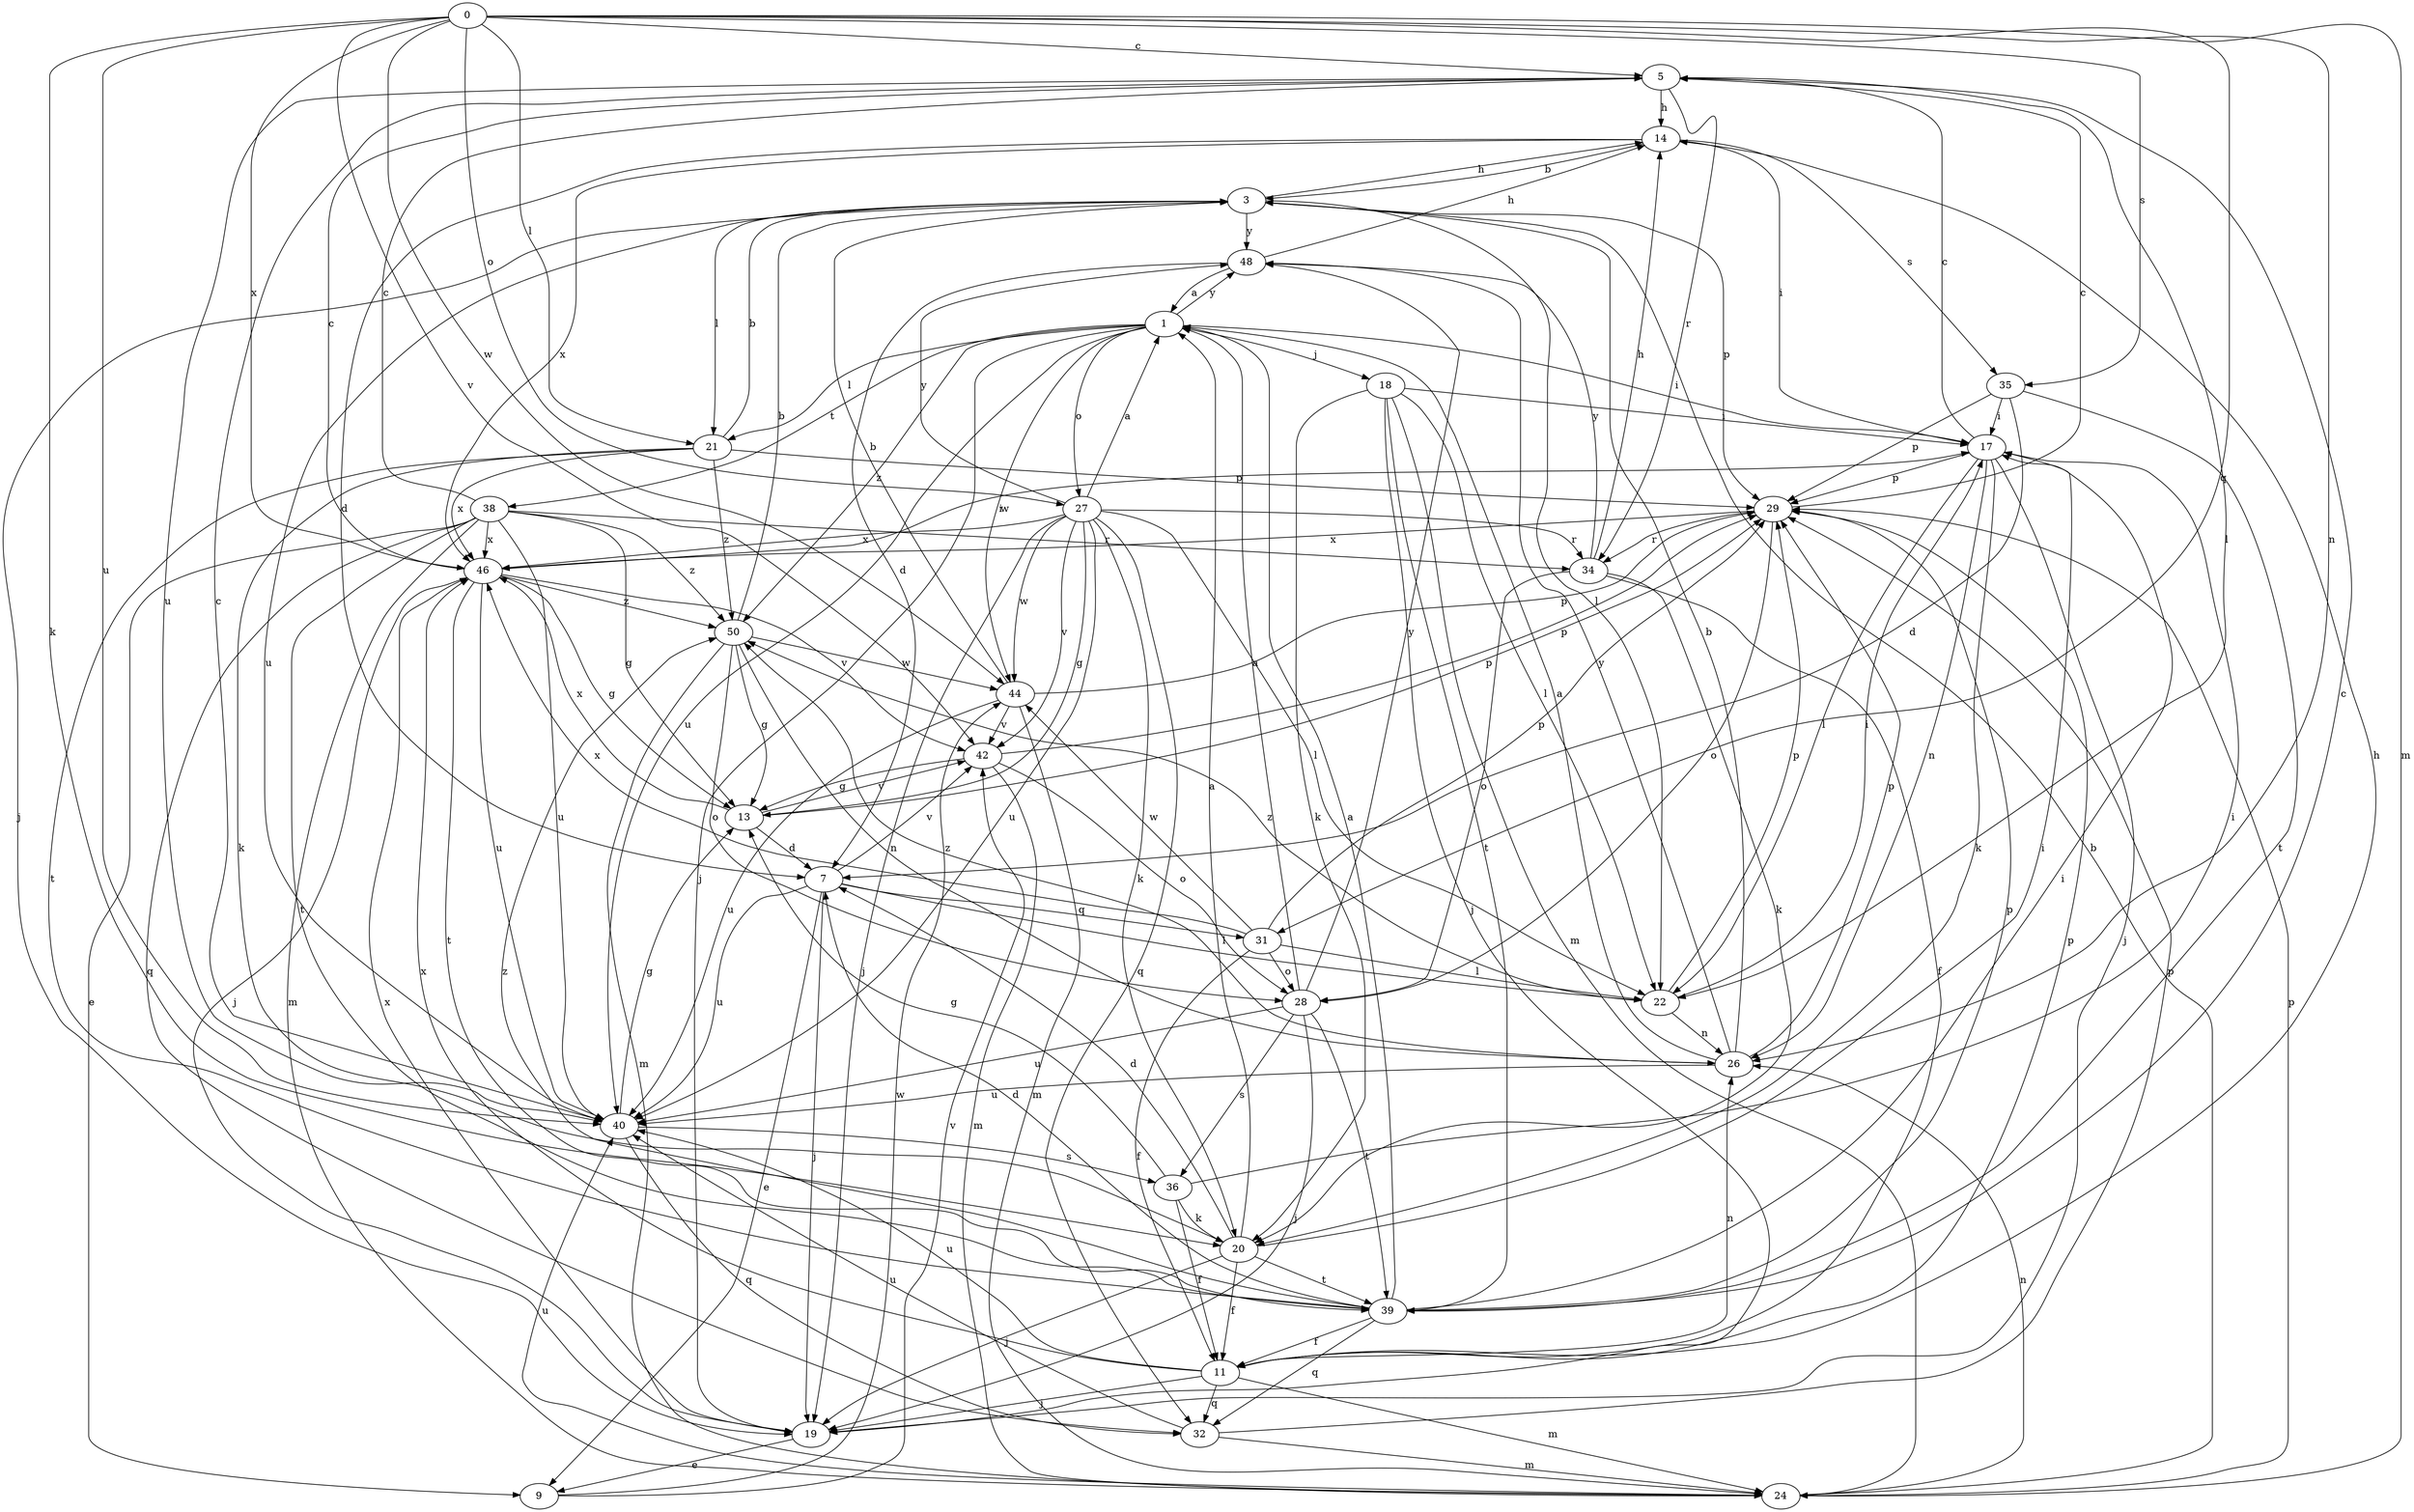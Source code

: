 strict digraph  {
0;
1;
3;
5;
7;
9;
11;
13;
14;
17;
18;
19;
20;
21;
22;
24;
26;
27;
28;
29;
31;
32;
34;
35;
36;
38;
39;
40;
42;
44;
46;
48;
50;
0 -> 5  [label=c];
0 -> 20  [label=k];
0 -> 21  [label=l];
0 -> 24  [label=m];
0 -> 26  [label=n];
0 -> 27  [label=o];
0 -> 31  [label=q];
0 -> 35  [label=s];
0 -> 40  [label=u];
0 -> 42  [label=v];
0 -> 44  [label=w];
0 -> 46  [label=x];
1 -> 17  [label=i];
1 -> 18  [label=j];
1 -> 19  [label=j];
1 -> 21  [label=l];
1 -> 27  [label=o];
1 -> 38  [label=t];
1 -> 40  [label=u];
1 -> 44  [label=w];
1 -> 48  [label=y];
1 -> 50  [label=z];
3 -> 14  [label=h];
3 -> 19  [label=j];
3 -> 21  [label=l];
3 -> 22  [label=l];
3 -> 29  [label=p];
3 -> 40  [label=u];
3 -> 48  [label=y];
5 -> 14  [label=h];
5 -> 22  [label=l];
5 -> 34  [label=r];
5 -> 40  [label=u];
7 -> 9  [label=e];
7 -> 19  [label=j];
7 -> 22  [label=l];
7 -> 31  [label=q];
7 -> 40  [label=u];
7 -> 42  [label=v];
9 -> 42  [label=v];
9 -> 44  [label=w];
11 -> 14  [label=h];
11 -> 19  [label=j];
11 -> 24  [label=m];
11 -> 26  [label=n];
11 -> 29  [label=p];
11 -> 32  [label=q];
11 -> 40  [label=u];
11 -> 46  [label=x];
13 -> 7  [label=d];
13 -> 29  [label=p];
13 -> 42  [label=v];
13 -> 46  [label=x];
14 -> 3  [label=b];
14 -> 7  [label=d];
14 -> 17  [label=i];
14 -> 35  [label=s];
14 -> 46  [label=x];
17 -> 5  [label=c];
17 -> 19  [label=j];
17 -> 20  [label=k];
17 -> 22  [label=l];
17 -> 26  [label=n];
17 -> 29  [label=p];
18 -> 17  [label=i];
18 -> 19  [label=j];
18 -> 20  [label=k];
18 -> 22  [label=l];
18 -> 24  [label=m];
18 -> 39  [label=t];
19 -> 9  [label=e];
19 -> 46  [label=x];
20 -> 1  [label=a];
20 -> 7  [label=d];
20 -> 11  [label=f];
20 -> 17  [label=i];
20 -> 19  [label=j];
20 -> 39  [label=t];
21 -> 3  [label=b];
21 -> 20  [label=k];
21 -> 29  [label=p];
21 -> 39  [label=t];
21 -> 46  [label=x];
21 -> 50  [label=z];
22 -> 17  [label=i];
22 -> 26  [label=n];
22 -> 29  [label=p];
22 -> 50  [label=z];
24 -> 3  [label=b];
24 -> 26  [label=n];
24 -> 29  [label=p];
24 -> 40  [label=u];
26 -> 1  [label=a];
26 -> 3  [label=b];
26 -> 29  [label=p];
26 -> 40  [label=u];
26 -> 48  [label=y];
26 -> 50  [label=z];
27 -> 1  [label=a];
27 -> 13  [label=g];
27 -> 19  [label=j];
27 -> 20  [label=k];
27 -> 22  [label=l];
27 -> 32  [label=q];
27 -> 34  [label=r];
27 -> 40  [label=u];
27 -> 42  [label=v];
27 -> 44  [label=w];
27 -> 46  [label=x];
27 -> 48  [label=y];
28 -> 1  [label=a];
28 -> 19  [label=j];
28 -> 36  [label=s];
28 -> 39  [label=t];
28 -> 40  [label=u];
28 -> 48  [label=y];
29 -> 5  [label=c];
29 -> 28  [label=o];
29 -> 34  [label=r];
29 -> 46  [label=x];
31 -> 11  [label=f];
31 -> 22  [label=l];
31 -> 28  [label=o];
31 -> 29  [label=p];
31 -> 44  [label=w];
31 -> 46  [label=x];
32 -> 24  [label=m];
32 -> 29  [label=p];
32 -> 40  [label=u];
34 -> 11  [label=f];
34 -> 14  [label=h];
34 -> 20  [label=k];
34 -> 28  [label=o];
34 -> 48  [label=y];
35 -> 7  [label=d];
35 -> 17  [label=i];
35 -> 29  [label=p];
35 -> 39  [label=t];
36 -> 11  [label=f];
36 -> 13  [label=g];
36 -> 17  [label=i];
36 -> 20  [label=k];
38 -> 5  [label=c];
38 -> 9  [label=e];
38 -> 13  [label=g];
38 -> 24  [label=m];
38 -> 32  [label=q];
38 -> 34  [label=r];
38 -> 39  [label=t];
38 -> 40  [label=u];
38 -> 46  [label=x];
38 -> 50  [label=z];
39 -> 1  [label=a];
39 -> 5  [label=c];
39 -> 7  [label=d];
39 -> 11  [label=f];
39 -> 17  [label=i];
39 -> 29  [label=p];
39 -> 32  [label=q];
39 -> 50  [label=z];
40 -> 5  [label=c];
40 -> 13  [label=g];
40 -> 32  [label=q];
40 -> 36  [label=s];
42 -> 13  [label=g];
42 -> 24  [label=m];
42 -> 28  [label=o];
42 -> 29  [label=p];
44 -> 3  [label=b];
44 -> 24  [label=m];
44 -> 29  [label=p];
44 -> 40  [label=u];
44 -> 42  [label=v];
46 -> 5  [label=c];
46 -> 13  [label=g];
46 -> 17  [label=i];
46 -> 19  [label=j];
46 -> 39  [label=t];
46 -> 40  [label=u];
46 -> 42  [label=v];
46 -> 50  [label=z];
48 -> 1  [label=a];
48 -> 7  [label=d];
48 -> 14  [label=h];
50 -> 3  [label=b];
50 -> 13  [label=g];
50 -> 24  [label=m];
50 -> 26  [label=n];
50 -> 28  [label=o];
50 -> 44  [label=w];
}
